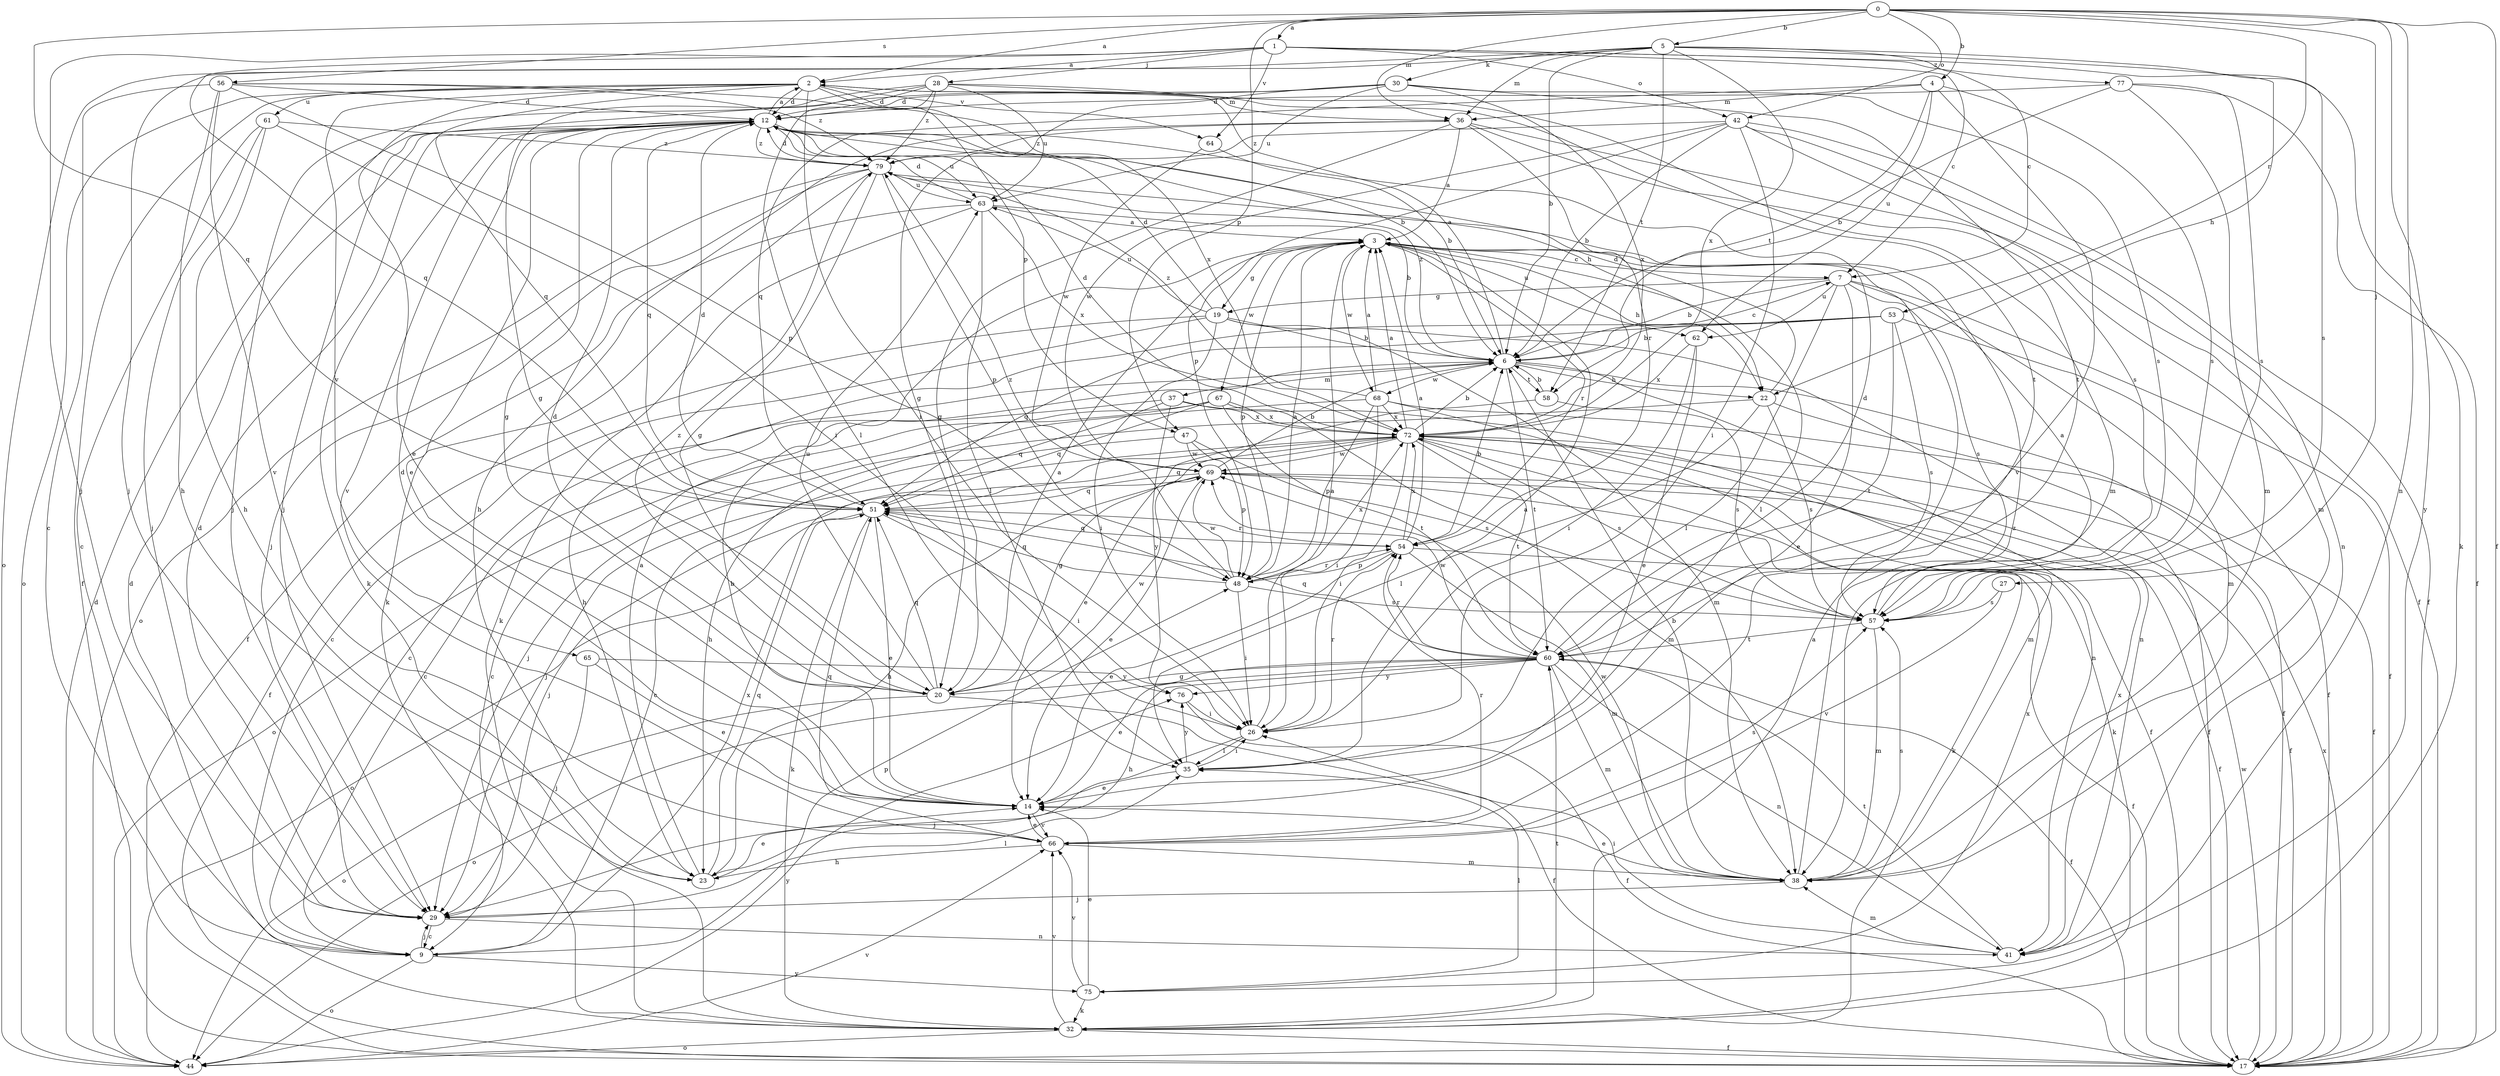 strict digraph  {
0;
1;
2;
3;
4;
5;
6;
7;
9;
12;
14;
17;
19;
20;
22;
23;
26;
27;
28;
29;
30;
32;
35;
36;
37;
38;
41;
42;
44;
47;
48;
51;
53;
54;
56;
57;
58;
60;
61;
62;
63;
64;
65;
66;
67;
68;
69;
72;
75;
76;
77;
79;
0 -> 1  [label=a];
0 -> 2  [label=a];
0 -> 4  [label=b];
0 -> 5  [label=b];
0 -> 17  [label=f];
0 -> 27  [label=j];
0 -> 36  [label=m];
0 -> 41  [label=n];
0 -> 42  [label=o];
0 -> 47  [label=p];
0 -> 51  [label=q];
0 -> 53  [label=r];
0 -> 56  [label=s];
0 -> 75  [label=y];
1 -> 2  [label=a];
1 -> 7  [label=c];
1 -> 28  [label=j];
1 -> 29  [label=j];
1 -> 42  [label=o];
1 -> 51  [label=q];
1 -> 57  [label=s];
1 -> 64  [label=v];
1 -> 77  [label=z];
2 -> 12  [label=d];
2 -> 14  [label=e];
2 -> 17  [label=f];
2 -> 26  [label=i];
2 -> 36  [label=m];
2 -> 44  [label=o];
2 -> 47  [label=p];
2 -> 51  [label=q];
2 -> 61  [label=u];
2 -> 64  [label=v];
2 -> 65  [label=v];
2 -> 72  [label=x];
3 -> 7  [label=c];
3 -> 19  [label=g];
3 -> 22  [label=h];
3 -> 35  [label=l];
3 -> 48  [label=p];
3 -> 54  [label=r];
3 -> 62  [label=u];
3 -> 67  [label=w];
3 -> 68  [label=w];
4 -> 36  [label=m];
4 -> 51  [label=q];
4 -> 57  [label=s];
4 -> 58  [label=t];
4 -> 62  [label=u];
4 -> 66  [label=v];
5 -> 6  [label=b];
5 -> 7  [label=c];
5 -> 22  [label=h];
5 -> 29  [label=j];
5 -> 30  [label=k];
5 -> 32  [label=k];
5 -> 36  [label=m];
5 -> 44  [label=o];
5 -> 58  [label=t];
5 -> 72  [label=x];
6 -> 2  [label=a];
6 -> 7  [label=c];
6 -> 9  [label=c];
6 -> 17  [label=f];
6 -> 22  [label=h];
6 -> 37  [label=m];
6 -> 41  [label=n];
6 -> 58  [label=t];
6 -> 60  [label=t];
6 -> 68  [label=w];
6 -> 79  [label=z];
7 -> 6  [label=b];
7 -> 14  [label=e];
7 -> 17  [label=f];
7 -> 19  [label=g];
7 -> 35  [label=l];
7 -> 38  [label=m];
7 -> 57  [label=s];
7 -> 62  [label=u];
9 -> 29  [label=j];
9 -> 44  [label=o];
9 -> 48  [label=p];
9 -> 72  [label=x];
9 -> 75  [label=y];
12 -> 2  [label=a];
12 -> 14  [label=e];
12 -> 20  [label=g];
12 -> 22  [label=h];
12 -> 32  [label=k];
12 -> 51  [label=q];
12 -> 63  [label=u];
12 -> 66  [label=v];
12 -> 79  [label=z];
14 -> 6  [label=b];
14 -> 12  [label=d];
14 -> 66  [label=v];
17 -> 69  [label=w];
17 -> 72  [label=x];
19 -> 6  [label=b];
19 -> 9  [label=c];
19 -> 12  [label=d];
19 -> 17  [label=f];
19 -> 26  [label=i];
19 -> 38  [label=m];
19 -> 41  [label=n];
19 -> 63  [label=u];
20 -> 3  [label=a];
20 -> 12  [label=d];
20 -> 17  [label=f];
20 -> 44  [label=o];
20 -> 51  [label=q];
20 -> 63  [label=u];
20 -> 69  [label=w];
20 -> 79  [label=z];
22 -> 12  [label=d];
22 -> 17  [label=f];
22 -> 29  [label=j];
22 -> 35  [label=l];
22 -> 57  [label=s];
23 -> 3  [label=a];
23 -> 14  [label=e];
23 -> 51  [label=q];
26 -> 3  [label=a];
26 -> 29  [label=j];
26 -> 35  [label=l];
26 -> 54  [label=r];
27 -> 57  [label=s];
27 -> 66  [label=v];
28 -> 12  [label=d];
28 -> 20  [label=g];
28 -> 29  [label=j];
28 -> 35  [label=l];
28 -> 38  [label=m];
28 -> 60  [label=t];
28 -> 63  [label=u];
28 -> 79  [label=z];
29 -> 9  [label=c];
29 -> 12  [label=d];
29 -> 35  [label=l];
29 -> 41  [label=n];
30 -> 12  [label=d];
30 -> 20  [label=g];
30 -> 29  [label=j];
30 -> 57  [label=s];
30 -> 60  [label=t];
30 -> 63  [label=u];
30 -> 72  [label=x];
32 -> 3  [label=a];
32 -> 12  [label=d];
32 -> 17  [label=f];
32 -> 44  [label=o];
32 -> 60  [label=t];
32 -> 66  [label=v];
35 -> 3  [label=a];
35 -> 14  [label=e];
35 -> 26  [label=i];
35 -> 76  [label=y];
36 -> 3  [label=a];
36 -> 17  [label=f];
36 -> 20  [label=g];
36 -> 23  [label=h];
36 -> 54  [label=r];
36 -> 57  [label=s];
36 -> 79  [label=z];
37 -> 9  [label=c];
37 -> 17  [label=f];
37 -> 51  [label=q];
37 -> 72  [label=x];
37 -> 76  [label=y];
38 -> 6  [label=b];
38 -> 14  [label=e];
38 -> 29  [label=j];
38 -> 57  [label=s];
38 -> 69  [label=w];
38 -> 79  [label=z];
41 -> 26  [label=i];
41 -> 38  [label=m];
41 -> 60  [label=t];
41 -> 72  [label=x];
42 -> 6  [label=b];
42 -> 17  [label=f];
42 -> 26  [label=i];
42 -> 38  [label=m];
42 -> 41  [label=n];
42 -> 48  [label=p];
42 -> 69  [label=w];
42 -> 79  [label=z];
44 -> 12  [label=d];
44 -> 66  [label=v];
44 -> 76  [label=y];
47 -> 9  [label=c];
47 -> 48  [label=p];
47 -> 57  [label=s];
47 -> 69  [label=w];
48 -> 3  [label=a];
48 -> 26  [label=i];
48 -> 51  [label=q];
48 -> 54  [label=r];
48 -> 57  [label=s];
48 -> 69  [label=w];
48 -> 72  [label=x];
48 -> 79  [label=z];
51 -> 12  [label=d];
51 -> 14  [label=e];
51 -> 26  [label=i];
51 -> 32  [label=k];
51 -> 44  [label=o];
51 -> 54  [label=r];
53 -> 6  [label=b];
53 -> 17  [label=f];
53 -> 23  [label=h];
53 -> 51  [label=q];
53 -> 57  [label=s];
53 -> 60  [label=t];
54 -> 3  [label=a];
54 -> 6  [label=b];
54 -> 14  [label=e];
54 -> 17  [label=f];
54 -> 38  [label=m];
54 -> 48  [label=p];
54 -> 51  [label=q];
54 -> 72  [label=x];
56 -> 6  [label=b];
56 -> 9  [label=c];
56 -> 12  [label=d];
56 -> 23  [label=h];
56 -> 48  [label=p];
56 -> 66  [label=v];
56 -> 79  [label=z];
57 -> 3  [label=a];
57 -> 38  [label=m];
57 -> 60  [label=t];
58 -> 6  [label=b];
58 -> 14  [label=e];
58 -> 57  [label=s];
60 -> 12  [label=d];
60 -> 14  [label=e];
60 -> 17  [label=f];
60 -> 20  [label=g];
60 -> 23  [label=h];
60 -> 38  [label=m];
60 -> 41  [label=n];
60 -> 44  [label=o];
60 -> 51  [label=q];
60 -> 54  [label=r];
60 -> 69  [label=w];
60 -> 76  [label=y];
61 -> 9  [label=c];
61 -> 23  [label=h];
61 -> 26  [label=i];
61 -> 29  [label=j];
61 -> 79  [label=z];
62 -> 14  [label=e];
62 -> 26  [label=i];
62 -> 72  [label=x];
63 -> 3  [label=a];
63 -> 6  [label=b];
63 -> 12  [label=d];
63 -> 17  [label=f];
63 -> 32  [label=k];
63 -> 35  [label=l];
63 -> 72  [label=x];
64 -> 6  [label=b];
64 -> 69  [label=w];
65 -> 14  [label=e];
65 -> 29  [label=j];
65 -> 76  [label=y];
66 -> 14  [label=e];
66 -> 23  [label=h];
66 -> 38  [label=m];
66 -> 51  [label=q];
66 -> 54  [label=r];
66 -> 57  [label=s];
67 -> 9  [label=c];
67 -> 38  [label=m];
67 -> 44  [label=o];
67 -> 51  [label=q];
67 -> 60  [label=t];
67 -> 72  [label=x];
68 -> 3  [label=a];
68 -> 17  [label=f];
68 -> 23  [label=h];
68 -> 26  [label=i];
68 -> 38  [label=m];
68 -> 48  [label=p];
68 -> 72  [label=x];
68 -> 79  [label=z];
69 -> 6  [label=b];
69 -> 14  [label=e];
69 -> 17  [label=f];
69 -> 23  [label=h];
69 -> 29  [label=j];
69 -> 32  [label=k];
69 -> 51  [label=q];
72 -> 3  [label=a];
72 -> 6  [label=b];
72 -> 12  [label=d];
72 -> 17  [label=f];
72 -> 20  [label=g];
72 -> 26  [label=i];
72 -> 29  [label=j];
72 -> 32  [label=k];
72 -> 51  [label=q];
72 -> 57  [label=s];
72 -> 60  [label=t];
72 -> 69  [label=w];
75 -> 14  [label=e];
75 -> 32  [label=k];
75 -> 35  [label=l];
75 -> 66  [label=v];
75 -> 72  [label=x];
76 -> 17  [label=f];
76 -> 26  [label=i];
77 -> 6  [label=b];
77 -> 12  [label=d];
77 -> 17  [label=f];
77 -> 38  [label=m];
77 -> 57  [label=s];
79 -> 12  [label=d];
79 -> 20  [label=g];
79 -> 29  [label=j];
79 -> 32  [label=k];
79 -> 44  [label=o];
79 -> 48  [label=p];
79 -> 63  [label=u];
}
